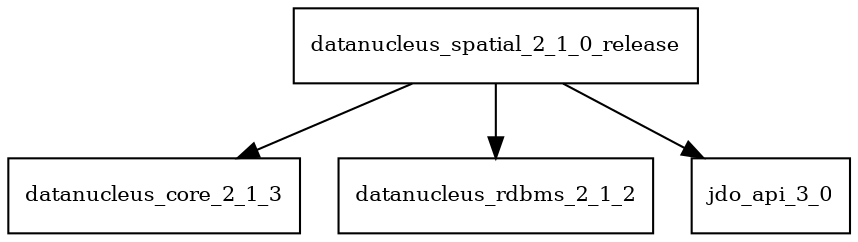 digraph datanucleus_spatial_2_1_0_release_dependencies {
  node [shape = box, fontsize=10.0];
  datanucleus_spatial_2_1_0_release -> datanucleus_core_2_1_3;
  datanucleus_spatial_2_1_0_release -> datanucleus_rdbms_2_1_2;
  datanucleus_spatial_2_1_0_release -> jdo_api_3_0;
}
